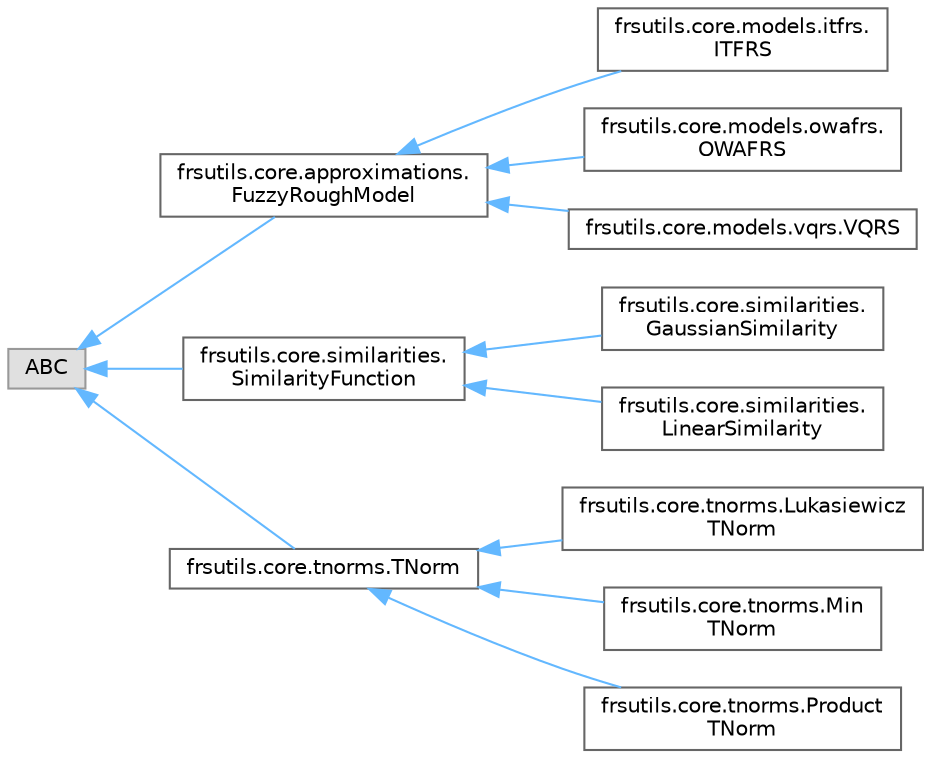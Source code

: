 digraph "Graphical Class Hierarchy"
{
 // LATEX_PDF_SIZE
  bgcolor="transparent";
  edge [fontname=Helvetica,fontsize=10,labelfontname=Helvetica,labelfontsize=10];
  node [fontname=Helvetica,fontsize=10,shape=box,height=0.2,width=0.4];
  rankdir="LR";
  Node0 [id="Node000000",label="ABC",height=0.2,width=0.4,color="grey60", fillcolor="#E0E0E0", style="filled",tooltip=" "];
  Node0 -> Node1 [id="edge1_Node000000_Node000001",dir="back",color="steelblue1",style="solid",tooltip=" "];
  Node1 [id="Node000001",label="frsutils.core.approximations.\lFuzzyRoughModel",height=0.2,width=0.4,color="grey40", fillcolor="white", style="filled",URL="$classfrsutils_1_1core_1_1approximations_1_1_fuzzy_rough_model.html",tooltip=" "];
  Node1 -> Node2 [id="edge2_Node000001_Node000002",dir="back",color="steelblue1",style="solid",tooltip=" "];
  Node2 [id="Node000002",label="frsutils.core.models.itfrs.\lITFRS",height=0.2,width=0.4,color="grey40", fillcolor="white", style="filled",URL="$classfrsutils_1_1core_1_1models_1_1itfrs_1_1_i_t_f_r_s.html",tooltip=" "];
  Node1 -> Node3 [id="edge3_Node000001_Node000003",dir="back",color="steelblue1",style="solid",tooltip=" "];
  Node3 [id="Node000003",label="frsutils.core.models.owafrs.\lOWAFRS",height=0.2,width=0.4,color="grey40", fillcolor="white", style="filled",URL="$classfrsutils_1_1core_1_1models_1_1owafrs_1_1_o_w_a_f_r_s.html",tooltip=" "];
  Node1 -> Node4 [id="edge4_Node000001_Node000004",dir="back",color="steelblue1",style="solid",tooltip=" "];
  Node4 [id="Node000004",label="frsutils.core.models.vqrs.VQRS",height=0.2,width=0.4,color="grey40", fillcolor="white", style="filled",URL="$classfrsutils_1_1core_1_1models_1_1vqrs_1_1_v_q_r_s.html",tooltip=" "];
  Node0 -> Node5 [id="edge5_Node000000_Node000005",dir="back",color="steelblue1",style="solid",tooltip=" "];
  Node5 [id="Node000005",label="frsutils.core.similarities.\lSimilarityFunction",height=0.2,width=0.4,color="grey40", fillcolor="white", style="filled",URL="$classfrsutils_1_1core_1_1similarities_1_1_similarity_function.html",tooltip=" "];
  Node5 -> Node6 [id="edge6_Node000005_Node000006",dir="back",color="steelblue1",style="solid",tooltip=" "];
  Node6 [id="Node000006",label="frsutils.core.similarities.\lGaussianSimilarity",height=0.2,width=0.4,color="grey40", fillcolor="white", style="filled",URL="$classfrsutils_1_1core_1_1similarities_1_1_gaussian_similarity.html",tooltip=" "];
  Node5 -> Node7 [id="edge7_Node000005_Node000007",dir="back",color="steelblue1",style="solid",tooltip=" "];
  Node7 [id="Node000007",label="frsutils.core.similarities.\lLinearSimilarity",height=0.2,width=0.4,color="grey40", fillcolor="white", style="filled",URL="$classfrsutils_1_1core_1_1similarities_1_1_linear_similarity.html",tooltip=" "];
  Node0 -> Node8 [id="edge8_Node000000_Node000008",dir="back",color="steelblue1",style="solid",tooltip=" "];
  Node8 [id="Node000008",label="frsutils.core.tnorms.TNorm",height=0.2,width=0.4,color="grey40", fillcolor="white", style="filled",URL="$classfrsutils_1_1core_1_1tnorms_1_1_t_norm.html",tooltip=" "];
  Node8 -> Node9 [id="edge9_Node000008_Node000009",dir="back",color="steelblue1",style="solid",tooltip=" "];
  Node9 [id="Node000009",label="frsutils.core.tnorms.Lukasiewicz\lTNorm",height=0.2,width=0.4,color="grey40", fillcolor="white", style="filled",URL="$classfrsutils_1_1core_1_1tnorms_1_1_lukasiewicz_t_norm.html",tooltip=" "];
  Node8 -> Node10 [id="edge10_Node000008_Node000010",dir="back",color="steelblue1",style="solid",tooltip=" "];
  Node10 [id="Node000010",label="frsutils.core.tnorms.Min\lTNorm",height=0.2,width=0.4,color="grey40", fillcolor="white", style="filled",URL="$classfrsutils_1_1core_1_1tnorms_1_1_min_t_norm.html",tooltip=" "];
  Node8 -> Node11 [id="edge11_Node000008_Node000011",dir="back",color="steelblue1",style="solid",tooltip=" "];
  Node11 [id="Node000011",label="frsutils.core.tnorms.Product\lTNorm",height=0.2,width=0.4,color="grey40", fillcolor="white", style="filled",URL="$classfrsutils_1_1core_1_1tnorms_1_1_product_t_norm.html",tooltip=" "];
}
